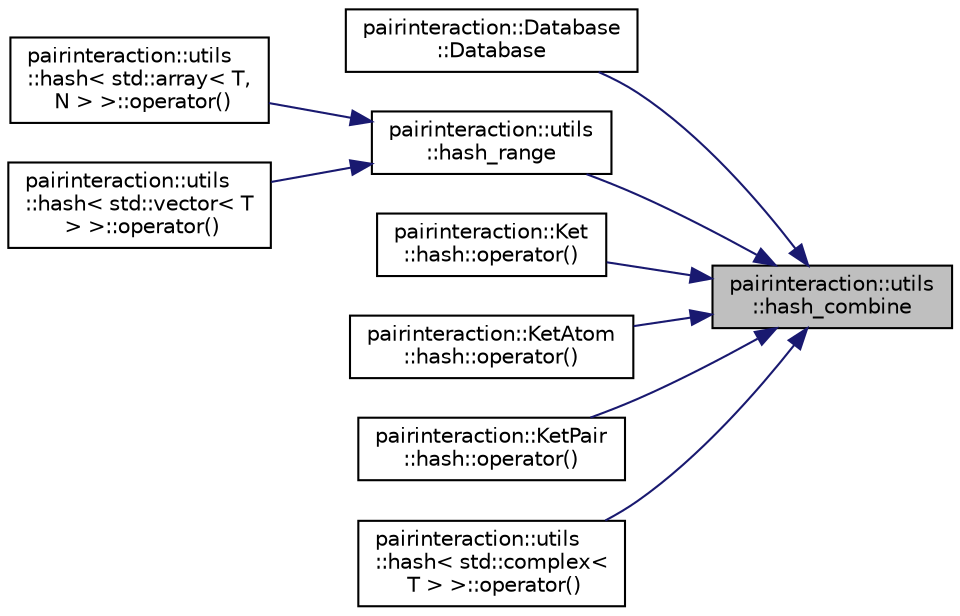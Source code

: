 digraph "pairinteraction::utils::hash_combine"
{
 // INTERACTIVE_SVG=YES
 // LATEX_PDF_SIZE
  bgcolor="transparent";
  edge [fontname="Helvetica",fontsize="10",labelfontname="Helvetica",labelfontsize="10"];
  node [fontname="Helvetica",fontsize="10",shape=record];
  rankdir="RL";
  Node1 [label="pairinteraction::utils\l::hash_combine",height=0.2,width=0.4,color="black", fillcolor="grey75", style="filled", fontcolor="black",tooltip="Combine hashes."];
  Node1 -> Node2 [dir="back",color="midnightblue",fontsize="10",style="solid",fontname="Helvetica"];
  Node2 [label="pairinteraction::Database\l::Database",height=0.2,width=0.4,color="black",URL="$classpairinteraction_1_1Database.html#a4003ea4eba5b422b124b2548d8ddf966",tooltip=" "];
  Node1 -> Node3 [dir="back",color="midnightblue",fontsize="10",style="solid",fontname="Helvetica"];
  Node3 [label="pairinteraction::utils\l::hash_range",height=0.2,width=0.4,color="black",URL="$namespacepairinteraction_1_1utils.html#af497f11affd6d47b8d2ab5eb2facf9c1",tooltip="Combine hashes of values in a range."];
  Node3 -> Node4 [dir="back",color="midnightblue",fontsize="10",style="solid",fontname="Helvetica"];
  Node4 [label="pairinteraction::utils\l::hash\< std::array\< T,\l N \> \>::operator()",height=0.2,width=0.4,color="black",URL="$structpairinteraction_1_1utils_1_1hash_3_01std_1_1array_3_01T_00_01N_01_4_01_4.html#ac0b611195397e954e7e5c1b57871c35b",tooltip=" "];
  Node3 -> Node5 [dir="back",color="midnightblue",fontsize="10",style="solid",fontname="Helvetica"];
  Node5 [label="pairinteraction::utils\l::hash\< std::vector\< T\l \> \>::operator()",height=0.2,width=0.4,color="black",URL="$structpairinteraction_1_1utils_1_1hash_3_01std_1_1vector_3_01T_01_4_01_4.html#a81e6fd9fc7bb7451117c6d316b8e28d4",tooltip=" "];
  Node1 -> Node6 [dir="back",color="midnightblue",fontsize="10",style="solid",fontname="Helvetica"];
  Node6 [label="pairinteraction::Ket\l::hash::operator()",height=0.2,width=0.4,color="black",URL="$structpairinteraction_1_1Ket_1_1hash.html#a396dd89c0a4291df1107c7e36cebe0e1",tooltip=" "];
  Node1 -> Node7 [dir="back",color="midnightblue",fontsize="10",style="solid",fontname="Helvetica"];
  Node7 [label="pairinteraction::KetAtom\l::hash::operator()",height=0.2,width=0.4,color="black",URL="$structpairinteraction_1_1KetAtom_1_1hash.html#a0046e5826dbf792f5680017363f17ed5",tooltip=" "];
  Node1 -> Node8 [dir="back",color="midnightblue",fontsize="10",style="solid",fontname="Helvetica"];
  Node8 [label="pairinteraction::KetPair\l::hash::operator()",height=0.2,width=0.4,color="black",URL="$structpairinteraction_1_1KetPair_1_1hash.html#ab2136f8a8592f2b7d0781edc5821a14a",tooltip=" "];
  Node1 -> Node9 [dir="back",color="midnightblue",fontsize="10",style="solid",fontname="Helvetica"];
  Node9 [label="pairinteraction::utils\l::hash\< std::complex\<\l T \> \>::operator()",height=0.2,width=0.4,color="black",URL="$structpairinteraction_1_1utils_1_1hash_3_01std_1_1complex_3_01T_01_4_01_4.html#ad8651ed26915c02f2476b0003f26916b",tooltip=" "];
}

